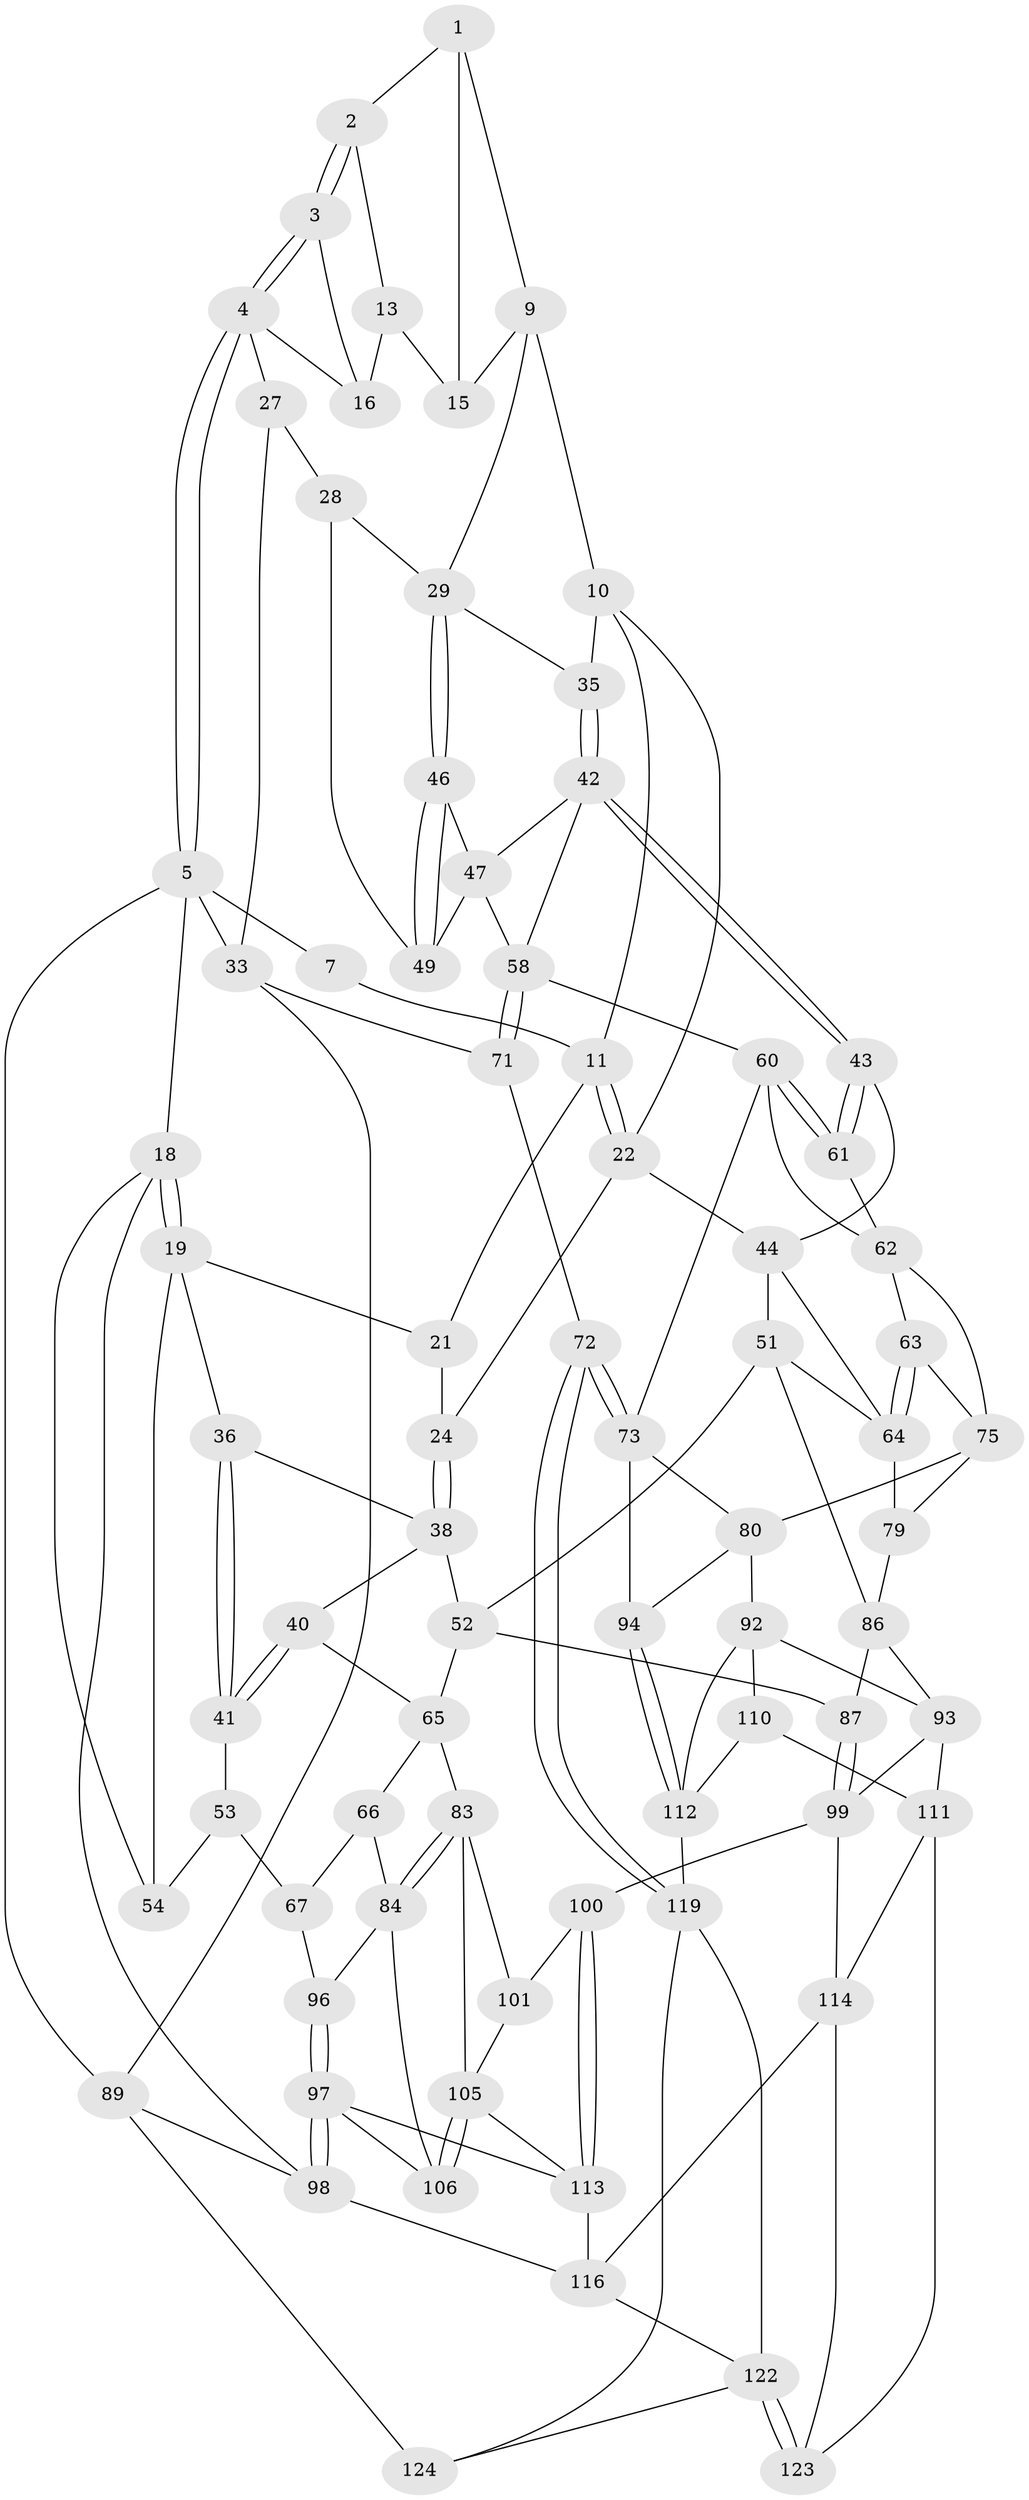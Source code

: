// Generated by graph-tools (version 1.1) at 2025/52/02/27/25 19:52:39]
// undirected, 77 vertices, 162 edges
graph export_dot {
graph [start="1"]
  node [color=gray90,style=filled];
  1 [pos="+0.762376985239677+0",super="+8"];
  2 [pos="+0.7800600600769733+0"];
  3 [pos="+0.9477332338543758+0.09598649899268498"];
  4 [pos="+0.9741042086918603+0.12522305971919137",super="+26"];
  5 [pos="+1+0.05457832811296138",super="+6"];
  7 [pos="+0.7503197993736294+0"];
  9 [pos="+0.6891145734847192+0.15133726150719687",super="+31"];
  10 [pos="+0.6736253026113057+0.1528899232370484",super="+32"];
  11 [pos="+0.5476590611744127+0",super="+12"];
  13 [pos="+0.8149780261590198+0.013924695785517565",super="+14"];
  15 [pos="+0.8169162581057879+0.15784392415439"];
  16 [pos="+0.8607363225354651+0.07723534522285186",super="+17"];
  18 [pos="+0+0"];
  19 [pos="+0+0",super="+20"];
  21 [pos="+0.3500368189626816+0",super="+25"];
  22 [pos="+0.5491430195849136+0.19607559746853903",super="+23"];
  24 [pos="+0.4610601865309566+0.22721421834278413"];
  27 [pos="+0.9217820376135356+0.23523683158981673",super="+34"];
  28 [pos="+0.8731263252376128+0.2705985139783813",super="+45"];
  29 [pos="+0.8637367256140752+0.27587555209408066",super="+30"];
  33 [pos="+1+0.3822067944016301",super="+70"];
  35 [pos="+0.700240461896176+0.33749263103339183"];
  36 [pos="+0.2346536189622378+0.18254029448406153",super="+37"];
  38 [pos="+0.34681730452696397+0.31155744118224526",super="+39"];
  40 [pos="+0.24364959686954105+0.4059600457921256"];
  41 [pos="+0.21703015882342402+0.37090213148515666"];
  42 [pos="+0.6994502618391868+0.3413930223592609",super="+48"];
  43 [pos="+0.6702986274784235+0.36884841799142515"];
  44 [pos="+0.5365131545110697+0.37556479056855613",super="+50"];
  46 [pos="+0.8678508812235887+0.3066777337192397"];
  47 [pos="+0.8385726704238403+0.3730299922146504",super="+55"];
  49 [pos="+0.9898211411053823+0.3823149197479524"];
  51 [pos="+0.39784760060922136+0.4593930342620304",super="+77"];
  52 [pos="+0.3082238779932424+0.45957018017410867",super="+81"];
  53 [pos="+0.16015043913862212+0.3396609172391764",super="+56"];
  54 [pos="+0.127754257227152+0.30183245477822607",super="+57"];
  58 [pos="+0.8654001284357135+0.514398859987007",super="+59"];
  60 [pos="+0.7468205449725653+0.4907237155723448",super="+68"];
  61 [pos="+0.6848011453974124+0.44624798267393045"];
  62 [pos="+0.6813823663311624+0.4507543476810492",super="+69"];
  63 [pos="+0.5762896065139481+0.505035572177463"];
  64 [pos="+0.538766571158232+0.4944368683496693",super="+76"];
  65 [pos="+0.10473285712680484+0.49008287018277685",super="+82"];
  66 [pos="+0.09738621120677246+0.4918533193471395",super="+85"];
  67 [pos="+0+0.46613608764376546",super="+95"];
  71 [pos="+0.931030745609852+0.6787766125755822"];
  72 [pos="+0.864447354247941+0.7158844961566098"];
  73 [pos="+0.8145853222973557+0.7056223618381438",super="+74"];
  75 [pos="+0.6019773544043694+0.5239485460893462",super="+78"];
  79 [pos="+0.5613059026016011+0.6367686865485832"];
  80 [pos="+0.6866159899658179+0.6104989947744315",super="+91"];
  83 [pos="+0.18844463669418413+0.6655555545109957",super="+102"];
  84 [pos="+0.10972551030079214+0.6831514752352875",super="+107"];
  86 [pos="+0.399883089147072+0.6580889070748338",super="+88"];
  87 [pos="+0.3762996023332161+0.6625474351234868"];
  89 [pos="+1+1",super="+90"];
  92 [pos="+0.5699282155966553+0.7286054963119349",super="+109"];
  93 [pos="+0.5526657079607851+0.7202487173402831",super="+103"];
  94 [pos="+0.647995773825926+0.7655888743161"];
  96 [pos="+0+0.8940146512475489"];
  97 [pos="+0+1",super="+125"];
  98 [pos="+0+1"];
  99 [pos="+0.36436512074062616+0.765774895037471",super="+104"];
  100 [pos="+0.3370902670996593+0.7776295086407725"];
  101 [pos="+0.2389602465513422+0.7348396410738895"];
  105 [pos="+0.19346367725846064+0.83233228580657",super="+108"];
  106 [pos="+0.08297883988742848+0.8547107620696663"];
  110 [pos="+0.5270436364243112+0.8545646736615482"];
  111 [pos="+0.5082605953561197+0.8529921037109612",super="+118"];
  112 [pos="+0.6394230278293687+0.8510155241837237",super="+121"];
  113 [pos="+0.2689373408921237+0.8587216531189942",super="+117"];
  114 [pos="+0.4004436704352107+0.8520115134999316",super="+115"];
  116 [pos="+0.36254733403009637+1",super="+128"];
  119 [pos="+0.8350054445137227+0.8503393369445517",super="+120"];
  122 [pos="+0.6398793637194273+1",super="+127"];
  123 [pos="+0.4968127099067038+0.8904752515206859"];
  124 [pos="+0.8619252784177234+0.902627727844192",super="+126"];
  1 -- 2;
  1 -- 9;
  1 -- 15;
  2 -- 3;
  2 -- 3;
  2 -- 13;
  3 -- 4;
  3 -- 4;
  3 -- 16;
  4 -- 5;
  4 -- 5;
  4 -- 16;
  4 -- 27;
  5 -- 33;
  5 -- 89;
  5 -- 18;
  5 -- 7;
  7 -- 11;
  9 -- 10;
  9 -- 15;
  9 -- 29;
  10 -- 11;
  10 -- 35;
  10 -- 22;
  11 -- 22;
  11 -- 22;
  11 -- 21;
  13 -- 16 [weight=2];
  13 -- 15;
  18 -- 19;
  18 -- 19;
  18 -- 98;
  18 -- 54;
  19 -- 54;
  19 -- 36;
  19 -- 21;
  21 -- 24;
  22 -- 24;
  22 -- 44;
  24 -- 38;
  24 -- 38;
  27 -- 28 [weight=2];
  27 -- 33;
  28 -- 29;
  28 -- 49;
  29 -- 46;
  29 -- 46;
  29 -- 35;
  33 -- 71;
  33 -- 89;
  35 -- 42;
  35 -- 42;
  36 -- 41;
  36 -- 41;
  36 -- 38;
  38 -- 40;
  38 -- 52;
  40 -- 41;
  40 -- 41;
  40 -- 65;
  41 -- 53;
  42 -- 43;
  42 -- 43;
  42 -- 58;
  42 -- 47;
  43 -- 44;
  43 -- 61;
  43 -- 61;
  44 -- 64;
  44 -- 51;
  46 -- 47;
  46 -- 49;
  46 -- 49;
  47 -- 49;
  47 -- 58;
  51 -- 52;
  51 -- 64;
  51 -- 86;
  52 -- 65;
  52 -- 87;
  53 -- 54 [weight=2];
  53 -- 67;
  58 -- 71;
  58 -- 71;
  58 -- 60;
  60 -- 61;
  60 -- 61;
  60 -- 73;
  60 -- 62;
  61 -- 62;
  62 -- 63;
  62 -- 75;
  63 -- 64;
  63 -- 64;
  63 -- 75;
  64 -- 79;
  65 -- 66;
  65 -- 83;
  66 -- 67 [weight=2];
  66 -- 84;
  67 -- 96;
  71 -- 72;
  72 -- 73;
  72 -- 73;
  72 -- 119;
  72 -- 119;
  73 -- 94;
  73 -- 80;
  75 -- 80;
  75 -- 79;
  79 -- 86;
  80 -- 92;
  80 -- 94;
  83 -- 84;
  83 -- 84;
  83 -- 105;
  83 -- 101;
  84 -- 96;
  84 -- 106;
  86 -- 87;
  86 -- 93;
  87 -- 99;
  87 -- 99;
  89 -- 98;
  89 -- 124 [weight=2];
  92 -- 93;
  92 -- 112;
  92 -- 110;
  93 -- 99;
  93 -- 111;
  94 -- 112;
  94 -- 112;
  96 -- 97;
  96 -- 97;
  97 -- 98;
  97 -- 98;
  97 -- 106;
  97 -- 113;
  98 -- 116;
  99 -- 100;
  99 -- 114;
  100 -- 101;
  100 -- 113;
  100 -- 113;
  101 -- 105;
  105 -- 106;
  105 -- 106;
  105 -- 113;
  110 -- 111;
  110 -- 112;
  111 -- 114;
  111 -- 123;
  112 -- 119;
  113 -- 116;
  114 -- 123;
  114 -- 116;
  116 -- 122;
  119 -- 124;
  119 -- 122;
  122 -- 123;
  122 -- 123;
  122 -- 124;
}
